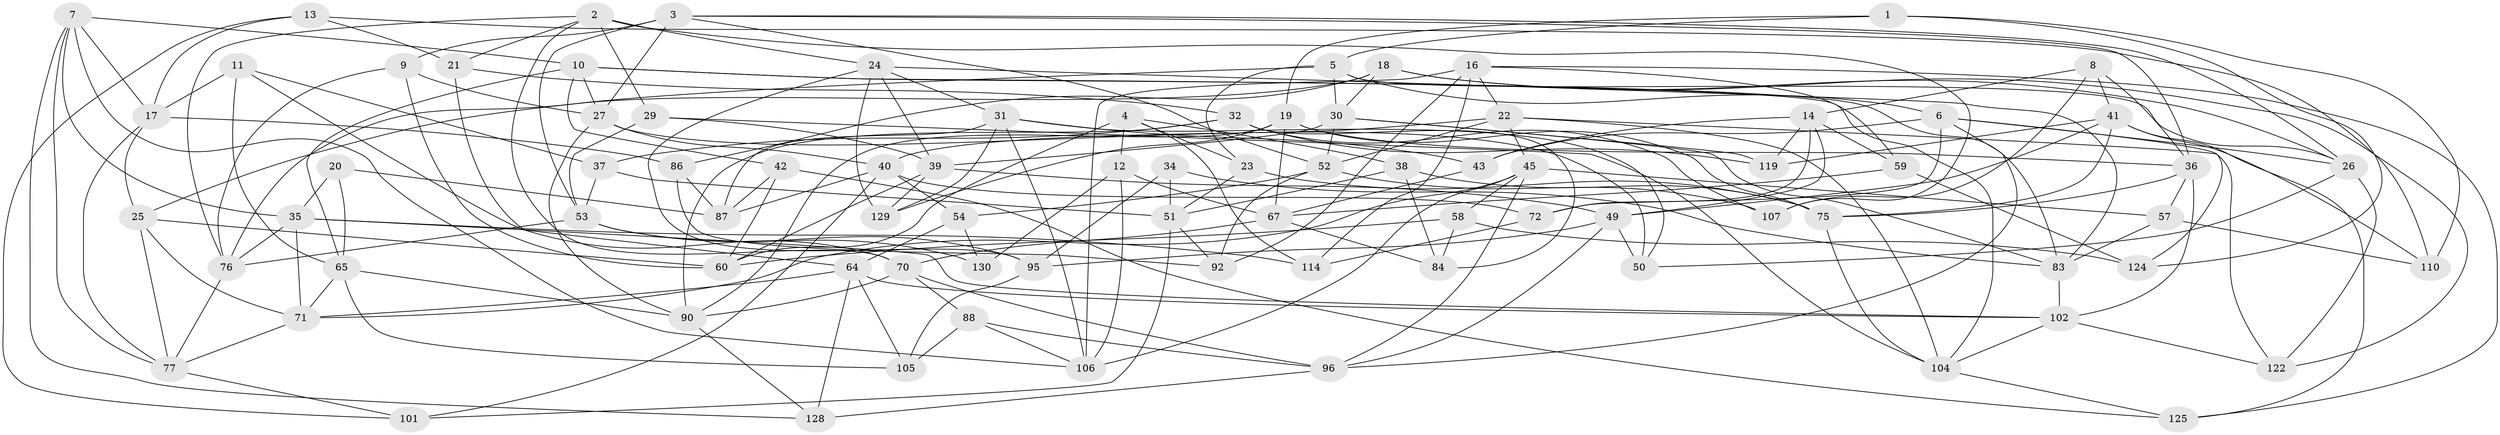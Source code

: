 // original degree distribution, {4: 1.0}
// Generated by graph-tools (version 1.1) at 2025/11/02/27/25 16:11:43]
// undirected, 84 vertices, 211 edges
graph export_dot {
graph [start="1"]
  node [color=gray90,style=filled];
  1;
  2 [super="+82"];
  3 [super="+28"];
  4 [super="+46"];
  5 [super="+61"];
  6 [super="+15"];
  7 [super="+131"];
  8;
  9;
  10 [super="+68"];
  11;
  12 [super="+97"];
  13;
  14 [super="+66"];
  16 [super="+108"];
  17 [super="+55"];
  18 [super="+98"];
  19 [super="+74"];
  20;
  21;
  22 [super="+63"];
  23;
  24 [super="+78"];
  25 [super="+47"];
  26 [super="+85"];
  27 [super="+33"];
  29;
  30 [super="+117"];
  31 [super="+132"];
  32 [super="+73"];
  34;
  35 [super="+48"];
  36 [super="+127"];
  37;
  38;
  39 [super="+123"];
  40 [super="+93"];
  41 [super="+44"];
  42;
  43;
  45 [super="+69"];
  49 [super="+80"];
  50;
  51 [super="+56"];
  52 [super="+62"];
  53 [super="+126"];
  54;
  57;
  58;
  59;
  60 [super="+81"];
  64 [super="+111"];
  65 [super="+118"];
  67 [super="+99"];
  70 [super="+91"];
  71 [super="+100"];
  72;
  75 [super="+79"];
  76 [super="+89"];
  77 [super="+121"];
  83 [super="+113"];
  84;
  86;
  87 [super="+94"];
  88;
  90 [super="+116"];
  92;
  95 [super="+103"];
  96 [super="+120"];
  101;
  102 [super="+109"];
  104 [super="+112"];
  105;
  106 [super="+115"];
  107;
  110;
  114;
  119;
  122;
  124;
  125;
  128;
  129;
  130;
  1 -- 19;
  1 -- 124;
  1 -- 110;
  1 -- 5;
  2 -- 29;
  2 -- 76;
  2 -- 21;
  2 -- 24;
  2 -- 107;
  2 -- 70;
  3 -- 52;
  3 -- 9;
  3 -- 27;
  3 -- 26;
  3 -- 36;
  3 -- 53;
  4 -- 23;
  4 -- 38;
  4 -- 12 [weight=2];
  4 -- 114;
  4 -- 60;
  5 -- 6;
  5 -- 76;
  5 -- 23;
  5 -- 26;
  5 -- 30;
  6 -- 124;
  6 -- 43;
  6 -- 26;
  6 -- 72;
  6 -- 96;
  7 -- 128;
  7 -- 10;
  7 -- 106;
  7 -- 17;
  7 -- 35;
  7 -- 77;
  8 -- 14;
  8 -- 107;
  8 -- 41;
  8 -- 36;
  9 -- 60;
  9 -- 27;
  9 -- 76;
  10 -- 27;
  10 -- 65;
  10 -- 42;
  10 -- 83;
  10 -- 104;
  11 -- 37;
  11 -- 17;
  11 -- 70;
  11 -- 65;
  12 -- 130 [weight=2];
  12 -- 67;
  12 -- 106;
  13 -- 110;
  13 -- 21;
  13 -- 101;
  13 -- 17;
  14 -- 43;
  14 -- 59;
  14 -- 72;
  14 -- 49;
  14 -- 119;
  16 -- 22;
  16 -- 125;
  16 -- 106;
  16 -- 114;
  16 -- 59;
  16 -- 92;
  17 -- 77;
  17 -- 86;
  17 -- 25;
  18 -- 122;
  18 -- 25 [weight=2];
  18 -- 86;
  18 -- 30;
  18 -- 26;
  19 -- 90;
  19 -- 75;
  19 -- 129;
  19 -- 67;
  19 -- 36;
  20 -- 87 [weight=2];
  20 -- 35;
  20 -- 65;
  21 -- 32;
  21 -- 64;
  22 -- 104;
  22 -- 52;
  22 -- 122;
  22 -- 45;
  22 -- 40;
  23 -- 75;
  23 -- 51;
  24 -- 129;
  24 -- 95;
  24 -- 83;
  24 -- 31;
  24 -- 39;
  25 -- 71;
  25 -- 60;
  25 -- 77;
  26 -- 122;
  26 -- 50;
  27 -- 50;
  27 -- 40;
  27 -- 90;
  29 -- 53;
  29 -- 104;
  29 -- 39;
  30 -- 39;
  30 -- 52;
  30 -- 83;
  30 -- 119;
  31 -- 87;
  31 -- 106;
  31 -- 129;
  31 -- 50;
  31 -- 43;
  32 -- 90;
  32 -- 107;
  32 -- 84;
  32 -- 37;
  32 -- 119;
  34 -- 95 [weight=2];
  34 -- 51;
  34 -- 83;
  35 -- 114;
  35 -- 71;
  35 -- 102;
  35 -- 76;
  36 -- 57;
  36 -- 75;
  36 -- 102;
  37 -- 51;
  37 -- 53;
  38 -- 75;
  38 -- 51;
  38 -- 84;
  39 -- 129;
  39 -- 60;
  39 -- 49;
  40 -- 101;
  40 -- 54;
  40 -- 72;
  40 -- 87;
  41 -- 119;
  41 -- 49;
  41 -- 125;
  41 -- 110;
  41 -- 75;
  42 -- 87;
  42 -- 125;
  42 -- 60;
  43 -- 67;
  45 -- 57;
  45 -- 58;
  45 -- 71;
  45 -- 106;
  45 -- 96;
  49 -- 50;
  49 -- 96;
  49 -- 95;
  51 -- 92;
  51 -- 101;
  52 -- 107;
  52 -- 54;
  52 -- 92;
  53 -- 130;
  53 -- 76;
  53 -- 95;
  54 -- 130;
  54 -- 64;
  57 -- 83;
  57 -- 110;
  58 -- 60;
  58 -- 84;
  58 -- 124;
  59 -- 67;
  59 -- 124;
  64 -- 105;
  64 -- 128;
  64 -- 102;
  64 -- 71;
  65 -- 105;
  65 -- 90;
  65 -- 71;
  67 -- 70;
  67 -- 84;
  70 -- 88;
  70 -- 96;
  70 -- 90;
  71 -- 77;
  72 -- 114;
  75 -- 104;
  76 -- 77;
  77 -- 101;
  83 -- 102;
  86 -- 92;
  86 -- 87;
  88 -- 96;
  88 -- 106;
  88 -- 105;
  90 -- 128;
  95 -- 105;
  96 -- 128;
  102 -- 104;
  102 -- 122;
  104 -- 125;
}
